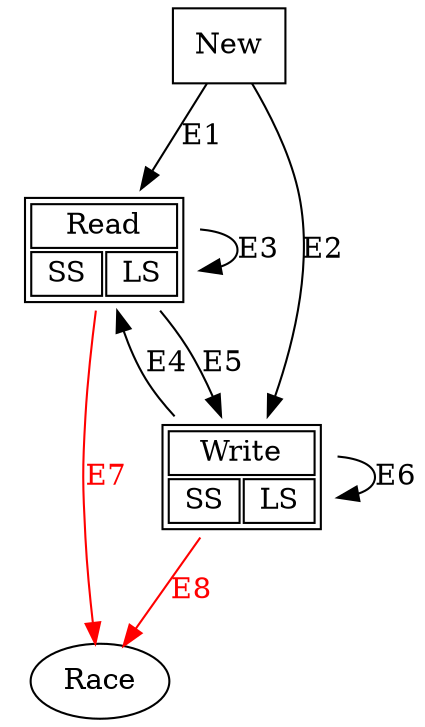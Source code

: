 digraph prop1 {
   New   [shape=rectangle label="New"];

   Read  [shape=plaintext label=<<TABLE BGCOLOR="white"> <tr> 
        <td colspan="2">Read</td> 
      </tr> <tr> 
        <td> SS </td>
        <td> LS </td>
      </tr> </TABLE>>
    ]

   Write  [shape=plaintext label=<<TABLE BGCOLOR="white"> <tr> 
        <td colspan="2">Write</td> 
      </tr> <tr> 
        <td> SS </td>
        <td> LS </td>
      </tr> </TABLE>>
    ]

    Race;



   New      -> Read   [label="E1"];
   New      -> Write  [label="E2"];
   Read     -> Read   [label="E3"];
   Write    -> Read   [label="E4"];
   Read     -> Write  [label="E5" ];
   Write    -> Write  [label="E6"];

   Read     -> Race [label="E7" color="red" fontcolor="red"];
   Write    -> Race [label="E8" color="red" fontcolor="red"];
}
